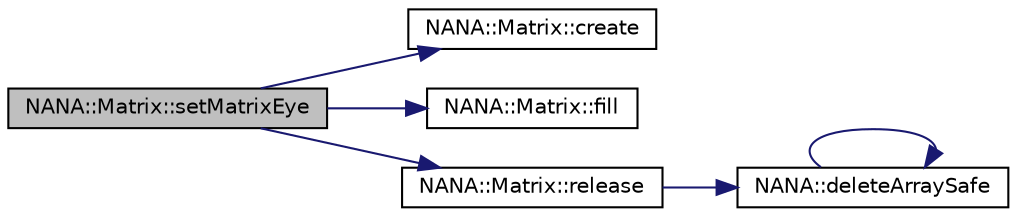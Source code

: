 digraph "NANA::Matrix::setMatrixEye"
{
 // LATEX_PDF_SIZE
  edge [fontname="Helvetica",fontsize="10",labelfontname="Helvetica",labelfontsize="10"];
  node [fontname="Helvetica",fontsize="10",shape=record];
  rankdir="LR";
  Node1 [label="NANA::Matrix::setMatrixEye",height=0.2,width=0.4,color="black", fillcolor="grey75", style="filled", fontcolor="black",tooltip="将当前矩阵设置为单位矩阵"];
  Node1 -> Node2 [color="midnightblue",fontsize="10",style="solid",fontname="Helvetica"];
  Node2 [label="NANA::Matrix::create",height=0.2,width=0.4,color="black", fillcolor="white", style="filled",URL="$class_n_a_n_a_1_1_matrix.html#a9143733c65d050c962bb9ea8fe03d19b",tooltip="申请内存"];
  Node1 -> Node3 [color="midnightblue",fontsize="10",style="solid",fontname="Helvetica"];
  Node3 [label="NANA::Matrix::fill",height=0.2,width=0.4,color="black", fillcolor="white", style="filled",URL="$class_n_a_n_a_1_1_matrix.html#aeac2a4af02d821da6f1890f4073eac51",tooltip="用value填充Matrix的全部内容"];
  Node1 -> Node4 [color="midnightblue",fontsize="10",style="solid",fontname="Helvetica"];
  Node4 [label="NANA::Matrix::release",height=0.2,width=0.4,color="black", fillcolor="white", style="filled",URL="$class_n_a_n_a_1_1_matrix.html#af89b2a36817707cc891210384ac59f98",tooltip="释放已申请的内存"];
  Node4 -> Node5 [color="midnightblue",fontsize="10",style="solid",fontname="Helvetica"];
  Node5 [label="NANA::deleteArraySafe",height=0.2,width=0.4,color="black", fillcolor="white", style="filled",URL="$safememory_8hpp.html#a4ef1679be806b08b4ac9941cb4045adb",tooltip="deleteArraySafe 安全释放 xxx * a = new xxx[num];申请的内存"];
  Node5 -> Node5 [color="midnightblue",fontsize="10",style="solid",fontname="Helvetica"];
}
